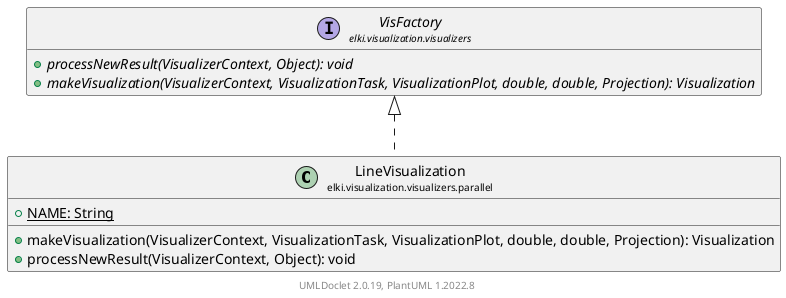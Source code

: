 @startuml
    remove .*\.(Instance|Par|Parameterizer|Factory)$
    set namespaceSeparator none
    hide empty fields
    hide empty methods

    class "<size:14>LineVisualization\n<size:10>elki.visualization.visualizers.parallel" as elki.visualization.visualizers.parallel.LineVisualization [[LineVisualization.html]] {
        {static} +NAME: String
        +makeVisualization(VisualizerContext, VisualizationTask, VisualizationPlot, double, double, Projection): Visualization
        +processNewResult(VisualizerContext, Object): void
    }

    interface "<size:14>VisFactory\n<size:10>elki.visualization.visualizers" as elki.visualization.visualizers.VisFactory [[../VisFactory.html]] {
        {abstract} +processNewResult(VisualizerContext, Object): void
        {abstract} +makeVisualization(VisualizerContext, VisualizationTask, VisualizationPlot, double, double, Projection): Visualization
    }
    class "<size:14>LineVisualization.Instance\n<size:10>elki.visualization.visualizers.parallel" as elki.visualization.visualizers.parallel.LineVisualization.Instance [[LineVisualization.Instance.html]]

    elki.visualization.visualizers.VisFactory <|.. elki.visualization.visualizers.parallel.LineVisualization
    elki.visualization.visualizers.parallel.LineVisualization +-- elki.visualization.visualizers.parallel.LineVisualization.Instance

    center footer UMLDoclet 2.0.19, PlantUML 1.2022.8
@enduml
